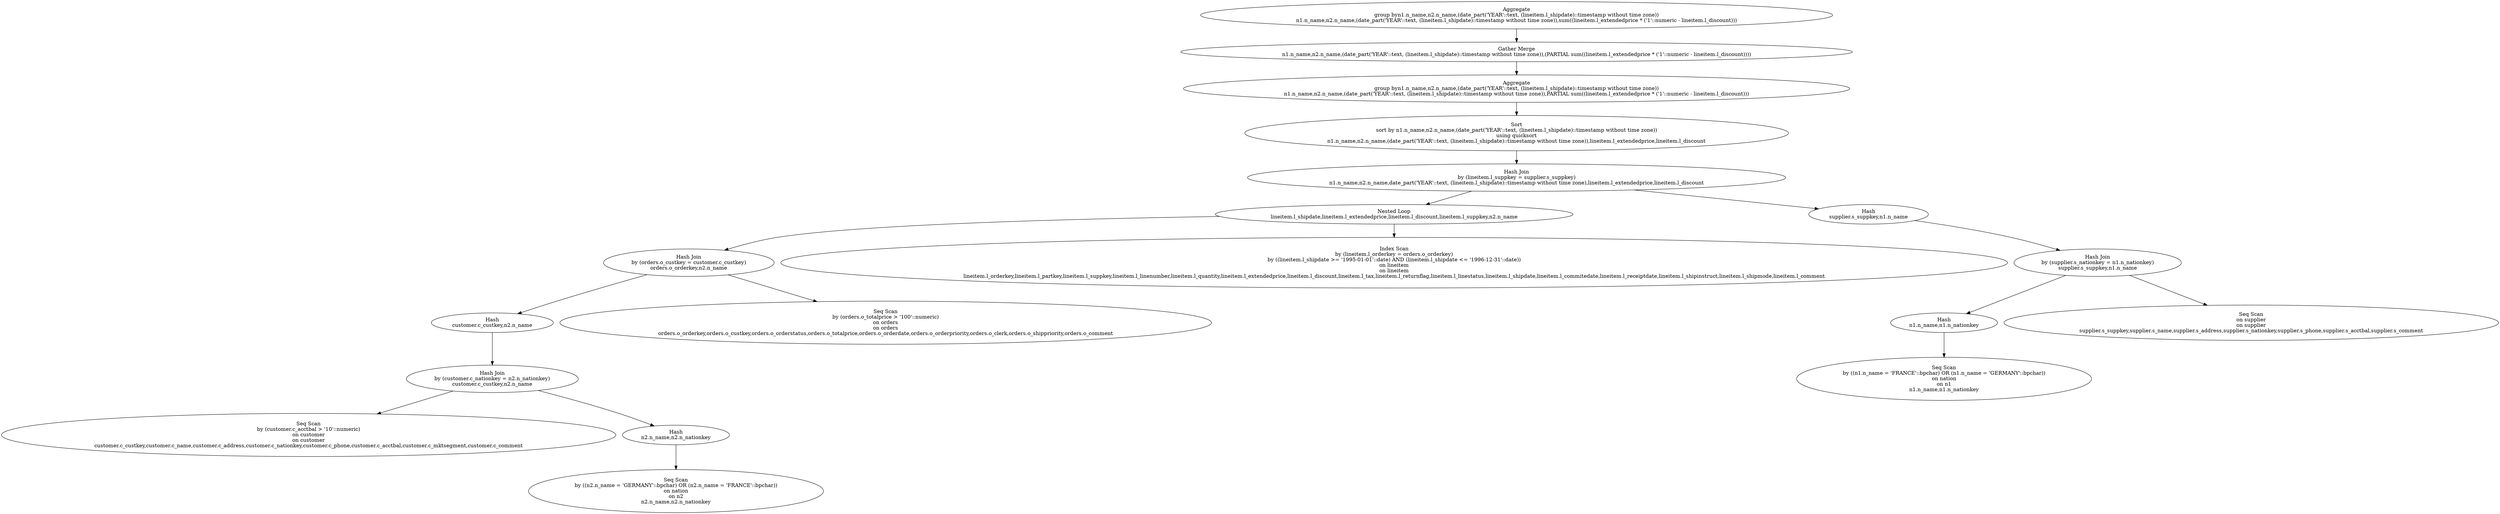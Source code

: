 strict digraph "" {
	"Aggregate
group byn1.n_name,n2.n_name,(date_part('YEAR'::text, (lineitem.l_shipdate)::timestamp without time zone))
n1.n_name,n2.n_\
name,(date_part('YEAR'::text, (lineitem.l_shipdate)::timestamp without time zone)),PARTIAL sum((lineitem.l_extendedprice * ('1'::\
numeric - lineitem.l_discount)))" -> "Sort
sort by n1.n_name,n2.n_name,(date_part('YEAR'::text, (lineitem.l_shipdate)::timestamp without time zone))
using quicksort
n1.n_\
name,n2.n_name,(date_part('YEAR'::text, (lineitem.l_shipdate)::timestamp without time zone)),lineitem.l_extendedprice,lineitem.l_\
discount";
	"Hash Join
by (customer.c_nationkey = n2.n_nationkey)
customer.c_custkey,n2.n_name" -> "Seq Scan
by (customer.c_acctbal > '10'::numeric)
on customer
on customer
customer.c_custkey,customer.c_name,customer.c_address,customer.c_\
nationkey,customer.c_phone,customer.c_acctbal,customer.c_mktsegment,customer.c_comment";
	"Hash Join
by (customer.c_nationkey = n2.n_nationkey)
customer.c_custkey,n2.n_name" -> "Hash
n2.n_name,n2.n_nationkey";
	"Hash Join
by (supplier.s_nationkey = n1.n_nationkey)
supplier.s_suppkey,n1.n_name" -> "Hash
n1.n_name,n1.n_nationkey";
	"Hash Join
by (supplier.s_nationkey = n1.n_nationkey)
supplier.s_suppkey,n1.n_name" -> "Seq Scan
on supplier
on supplier
supplier.s_suppkey,supplier.s_name,supplier.s_address,supplier.s_nationkey,supplier.s_phone,supplier.s_\
acctbal,supplier.s_comment";
	"Hash
n1.n_name,n1.n_nationkey" -> "Seq Scan
by ((n1.n_name = 'FRANCE'::bpchar) OR (n1.n_name = 'GERMANY'::bpchar))
on nation
on n1
n1.n_name,n1.n_nationkey";
	"Hash Join
by (orders.o_custkey = customer.c_custkey)
orders.o_orderkey,n2.n_name" -> "Hash
customer.c_custkey,n2.n_name";
	"Hash Join
by (orders.o_custkey = customer.c_custkey)
orders.o_orderkey,n2.n_name" -> "Seq Scan
by (orders.o_totalprice > '100'::numeric)
on orders
on orders
orders.o_orderkey,orders.o_custkey,orders.o_orderstatus,orders.o_\
totalprice,orders.o_orderdate,orders.o_orderpriority,orders.o_clerk,orders.o_shippriority,orders.o_comment";
	"Hash Join
by (lineitem.l_suppkey = supplier.s_suppkey)
n1.n_name,n2.n_name,date_part('YEAR'::text, (lineitem.l_shipdate)::timestamp \
without time zone),lineitem.l_extendedprice,lineitem.l_discount" -> "Nested Loop
lineitem.l_shipdate,lineitem.l_extendedprice,lineitem.l_discount,lineitem.l_suppkey,n2.n_name";
	"Hash Join
by (lineitem.l_suppkey = supplier.s_suppkey)
n1.n_name,n2.n_name,date_part('YEAR'::text, (lineitem.l_shipdate)::timestamp \
without time zone),lineitem.l_extendedprice,lineitem.l_discount" -> "Hash
supplier.s_suppkey,n1.n_name";
	"Aggregate
group byn1.n_name,n2.n_name,(date_part('YEAR'::text, (lineitem.l_shipdate)::timestamp without time zone))
n1.n_name,n2.n_\
name,(date_part('YEAR'::text, (lineitem.l_shipdate)::timestamp without time zone)),sum((lineitem.l_extendedprice * ('1'::numeric \
- lineitem.l_discount)))" -> "Gather Merge
n1.n_name,n2.n_name,(date_part('YEAR'::text, (lineitem.l_shipdate)::timestamp without time zone)),(PARTIAL sum((lineitem.l_\
extendedprice * ('1'::numeric - lineitem.l_discount))))";
	"Nested Loop
lineitem.l_shipdate,lineitem.l_extendedprice,lineitem.l_discount,lineitem.l_suppkey,n2.n_name" -> "Index Scan
by (lineitem.l_orderkey = orders.o_orderkey)
by ((lineitem.l_shipdate >= '1995-01-01'::date) AND (lineitem.l_shipdate <= '\
1996-12-31'::date))
on lineitem
on lineitem
lineitem.l_orderkey,lineitem.l_partkey,lineitem.l_suppkey,lineitem.l_linenumber,lineitem.l_\
quantity,lineitem.l_extendedprice,lineitem.l_discount,lineitem.l_tax,lineitem.l_returnflag,lineitem.l_linestatus,lineitem.l_shipdate,\
lineitem.l_commitedate,lineitem.l_receiptdate,lineitem.l_shipinstruct,lineitem.l_shipmode,lineitem.l_comment";
	"Nested Loop
lineitem.l_shipdate,lineitem.l_extendedprice,lineitem.l_discount,lineitem.l_suppkey,n2.n_name" -> "Hash Join
by (orders.o_custkey = customer.c_custkey)
orders.o_orderkey,n2.n_name";
	"Gather Merge
n1.n_name,n2.n_name,(date_part('YEAR'::text, (lineitem.l_shipdate)::timestamp without time zone)),(PARTIAL sum((lineitem.l_\
extendedprice * ('1'::numeric - lineitem.l_discount))))" -> "Aggregate
group byn1.n_name,n2.n_name,(date_part('YEAR'::text, (lineitem.l_shipdate)::timestamp without time zone))
n1.n_name,n2.n_\
name,(date_part('YEAR'::text, (lineitem.l_shipdate)::timestamp without time zone)),PARTIAL sum((lineitem.l_extendedprice * ('1'::\
numeric - lineitem.l_discount)))";
	"Hash
customer.c_custkey,n2.n_name" -> "Hash Join
by (customer.c_nationkey = n2.n_nationkey)
customer.c_custkey,n2.n_name";
	"Sort
sort by n1.n_name,n2.n_name,(date_part('YEAR'::text, (lineitem.l_shipdate)::timestamp without time zone))
using quicksort
n1.n_\
name,n2.n_name,(date_part('YEAR'::text, (lineitem.l_shipdate)::timestamp without time zone)),lineitem.l_extendedprice,lineitem.l_\
discount" -> "Hash Join
by (lineitem.l_suppkey = supplier.s_suppkey)
n1.n_name,n2.n_name,date_part('YEAR'::text, (lineitem.l_shipdate)::timestamp \
without time zone),lineitem.l_extendedprice,lineitem.l_discount";
	"Hash
supplier.s_suppkey,n1.n_name" -> "Hash Join
by (supplier.s_nationkey = n1.n_nationkey)
supplier.s_suppkey,n1.n_name";
	"Hash
n2.n_name,n2.n_nationkey" -> "Seq Scan
by ((n2.n_name = 'GERMANY'::bpchar) OR (n2.n_name = 'FRANCE'::bpchar))
on nation
on n2
n2.n_name,n2.n_nationkey";
}
